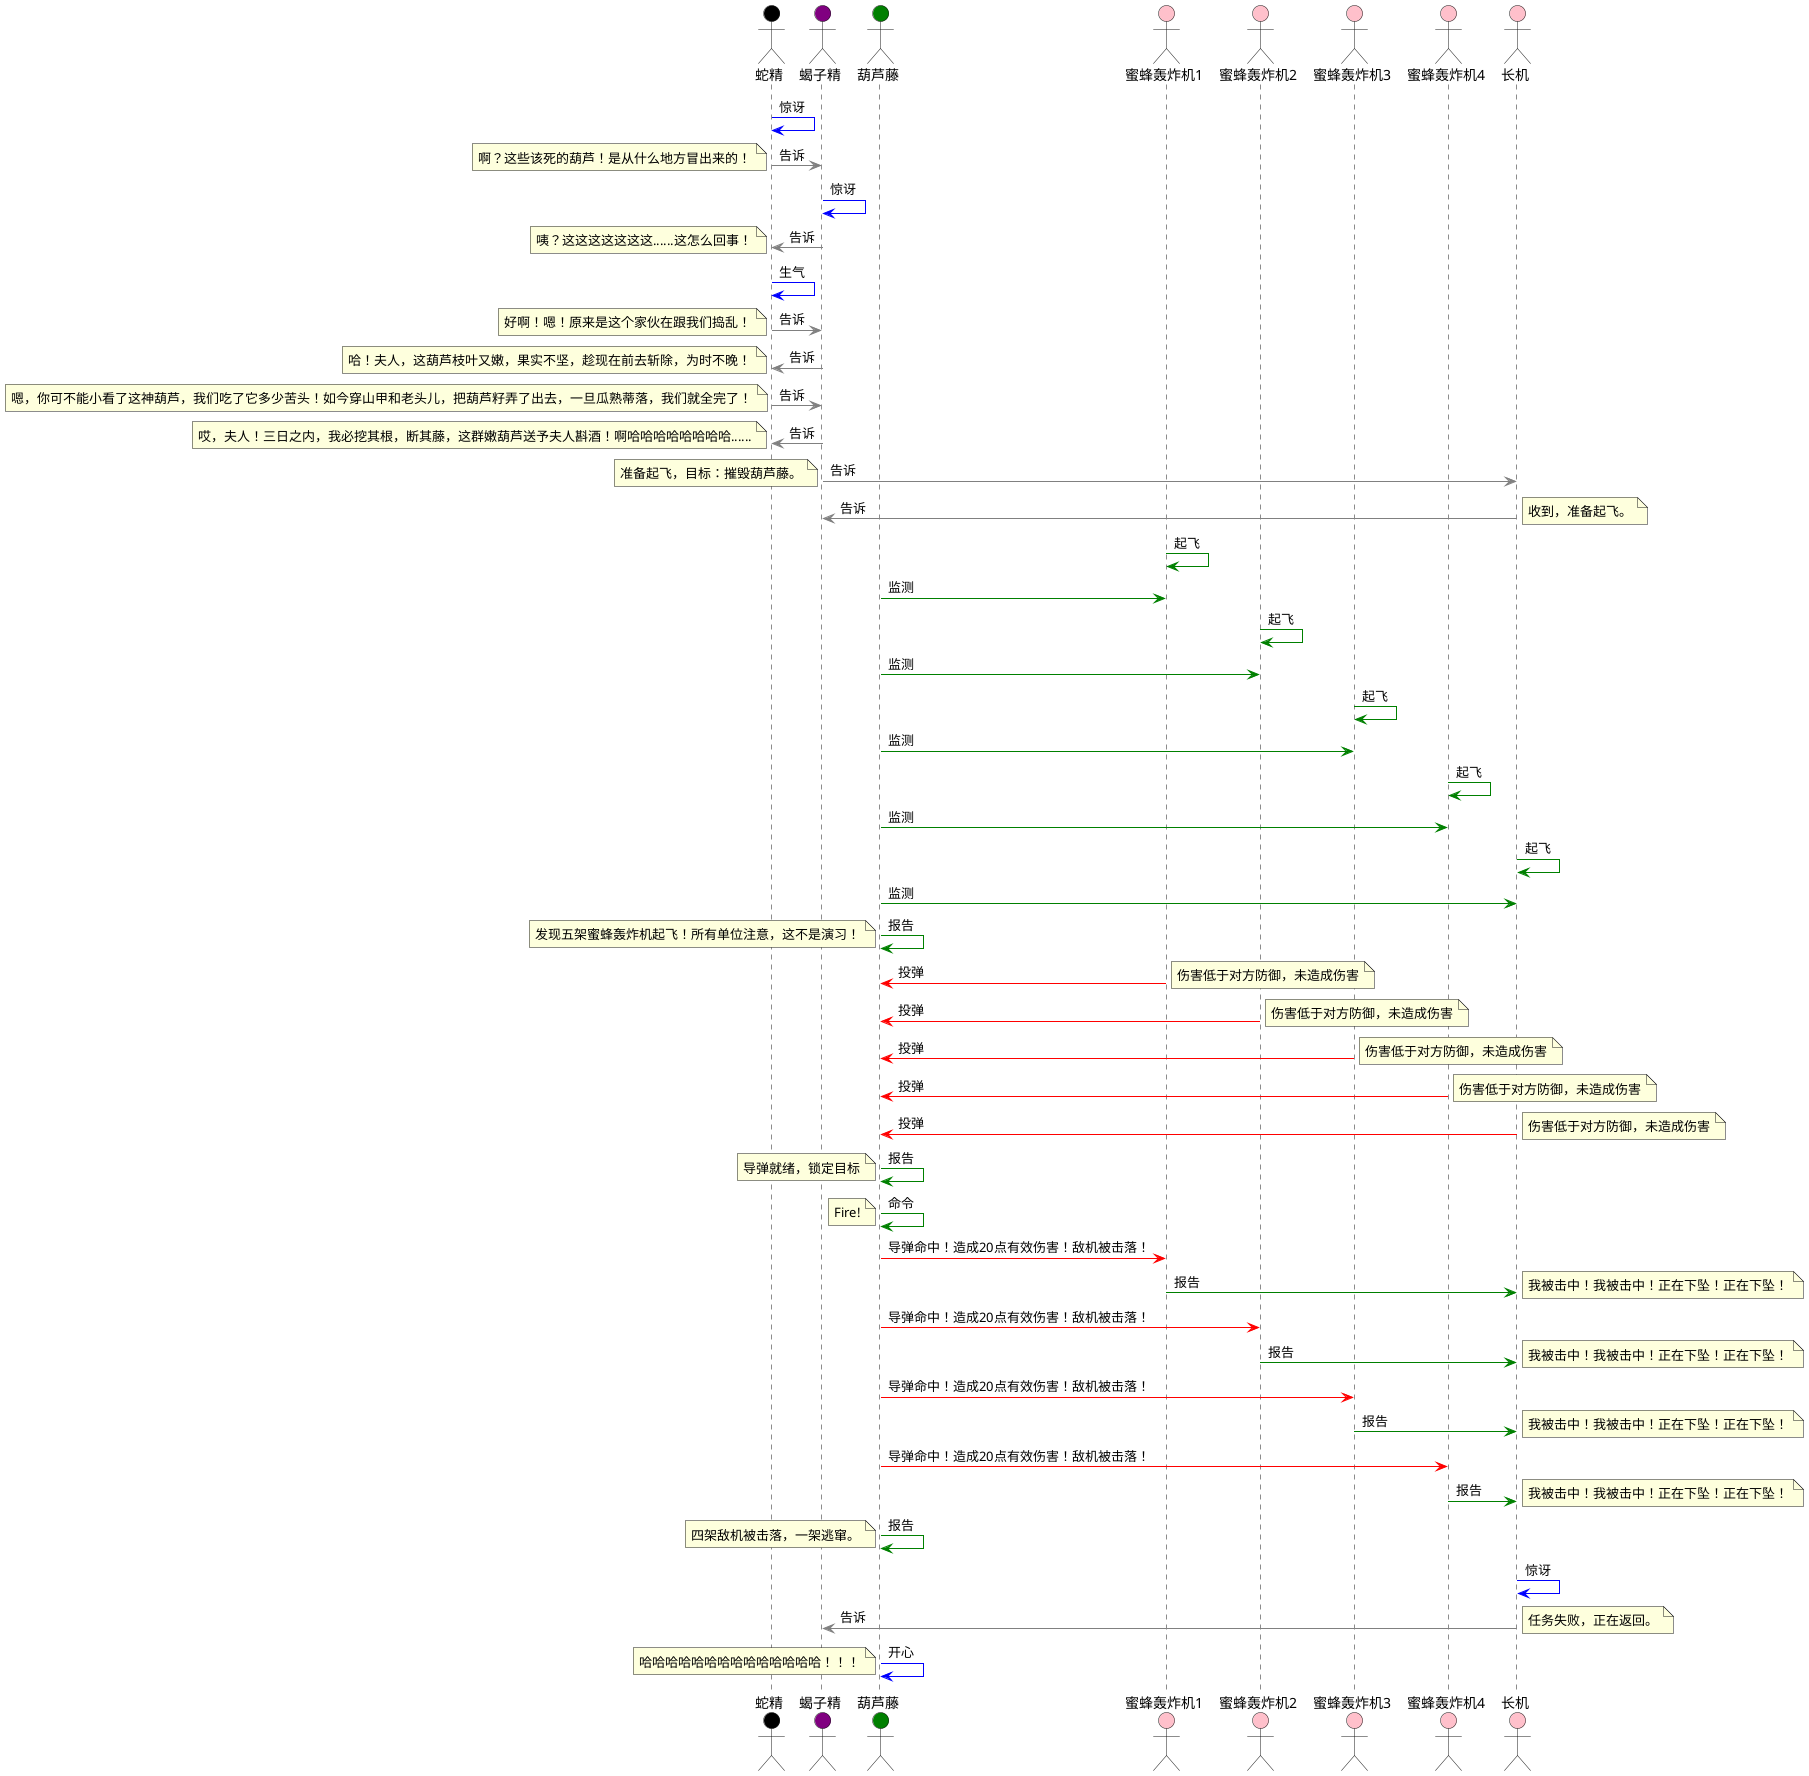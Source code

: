 ' https://www.bilibili.com/video/BV1zQ4y1d7dQ?p=2
' 5:38 ~ 7:10

@startuml
actor       蛇精    as snake    #Black 
actor       蝎子精    as scorpion   #Purple 
actor       葫芦藤   as calabash_bro    #Green
actor      蜜蜂轰炸机1  as bee_bomber1  #Pink
actor      蜜蜂轰炸机2  as bee_bomber2  #Pink
actor      蜜蜂轰炸机3  as bee_bomber3  #Pink
actor      蜜蜂轰炸机4  as bee_bomber4  #Pink
actor      长机  as bee_bomber5  #Pink

snake -[#Blue]> snake : 惊讶
snake -[#Grey]> scorpion : 告诉
note left
    啊？这些该死的葫芦！是从什么地方冒出来的！
end note

scorpion -[#Blue]> scorpion : 惊讶
scorpion -[#Grey]> snake : 告诉
note left
    咦？这这这这这这这......这怎么回事！
end note

snake -[#Blue]> snake : 生气
snake -[#Grey]> scorpion : 告诉
note left
    好啊！嗯！原来是这个家伙在跟我们捣乱！
end note

scorpion -[#Grey]> snake : 告诉
note left
    哈！夫人，这葫芦枝叶又嫩，果实不坚，趁现在前去斩除，为时不晚！
end note

snake -[#Grey]> scorpion : 告诉
note left
    嗯，你可不能小看了这神葫芦，我们吃了它多少苦头！如今穿山甲和老头儿，把葫芦籽弄了出去，一旦瓜熟蒂落，我们就全完了！
end note

scorpion -[#Grey]> snake : 告诉
note left
    哎，夫人！三日之内，我必挖其根，断其藤，这群嫩葫芦送予夫人斟酒！啊哈哈哈哈哈哈哈哈......
end note

scorpion -[#Grey]> bee_bomber5 : 告诉
note left
    准备起飞，目标：摧毁葫芦藤。
end note

bee_bomber5 -[#Grey]> scorpion : 告诉
note right
    收到，准备起飞。
end note

bee_bomber1 -[#Green]> bee_bomber1 : 起飞
calabash_bro -[#Green]> bee_bomber1 : 监测
bee_bomber2 -[#Green]> bee_bomber2 : 起飞
calabash_bro -[#Green]> bee_bomber2 : 监测
bee_bomber3 -[#Green]> bee_bomber3 : 起飞
calabash_bro -[#Green]> bee_bomber3 : 监测
bee_bomber4 -[#Green]> bee_bomber4 : 起飞
calabash_bro -[#Green]> bee_bomber4 : 监测
bee_bomber5 -[#Green]> bee_bomber5 : 起飞
calabash_bro -[#Green]> bee_bomber5 : 监测

calabash_bro -[#Green]> calabash_bro : 报告
note left
    发现五架蜜蜂轰炸机起飞！所有单位注意，这不是演习！
end note

bee_bomber1 -[#Red]> calabash_bro : 投弹
note right
    伤害低于对方防御，未造成伤害
end note
bee_bomber2 -[#Red]> calabash_bro : 投弹
note right
    伤害低于对方防御，未造成伤害
end note
bee_bomber3 -[#Red]> calabash_bro : 投弹
note right
    伤害低于对方防御，未造成伤害
end note
bee_bomber4 -[#Red]> calabash_bro : 投弹
note right
    伤害低于对方防御，未造成伤害
end note
bee_bomber5 -[#Red]> calabash_bro : 投弹
note right
    伤害低于对方防御，未造成伤害
end note

calabash_bro -[#Green]> calabash_bro : 报告
note left
    导弹就绪，锁定目标
end note

calabash_bro -[#Green]> calabash_bro : 命令
note left
    Fire!
end note

calabash_bro -[#Red]> bee_bomber1 : 导弹命中！造成20点有效伤害！敌机被击落！
bee_bomber1 -[#Green]> bee_bomber5 : 报告
note right
    我被击中！我被击中！正在下坠！正在下坠！
end note
calabash_bro -[#Red]> bee_bomber2 : 导弹命中！造成20点有效伤害！敌机被击落！
bee_bomber2 -[#Green]> bee_bomber5 : 报告
note right
    我被击中！我被击中！正在下坠！正在下坠！
end note
calabash_bro -[#Red]> bee_bomber3 : 导弹命中！造成20点有效伤害！敌机被击落！
bee_bomber3 -[#Green]> bee_bomber5 : 报告
note right
    我被击中！我被击中！正在下坠！正在下坠！
end note
calabash_bro -[#Red]> bee_bomber4 : 导弹命中！造成20点有效伤害！敌机被击落！
bee_bomber4 -[#Green]> bee_bomber5 : 报告
note right
    我被击中！我被击中！正在下坠！正在下坠！
end note

calabash_bro -[#Green]> calabash_bro : 报告
note left
    四架敌机被击落，一架逃窜。
end note


bee_bomber5 -[#Blue]> bee_bomber5 : 惊讶
bee_bomber5 -[#Grey]> scorpion : 告诉
note right
    任务失败，正在返回。
end note
calabash_bro -[#Blue]> calabash_bro : 开心
note left
    哈哈哈哈哈哈哈哈哈哈哈哈哈哈！！！
end note

@enduml